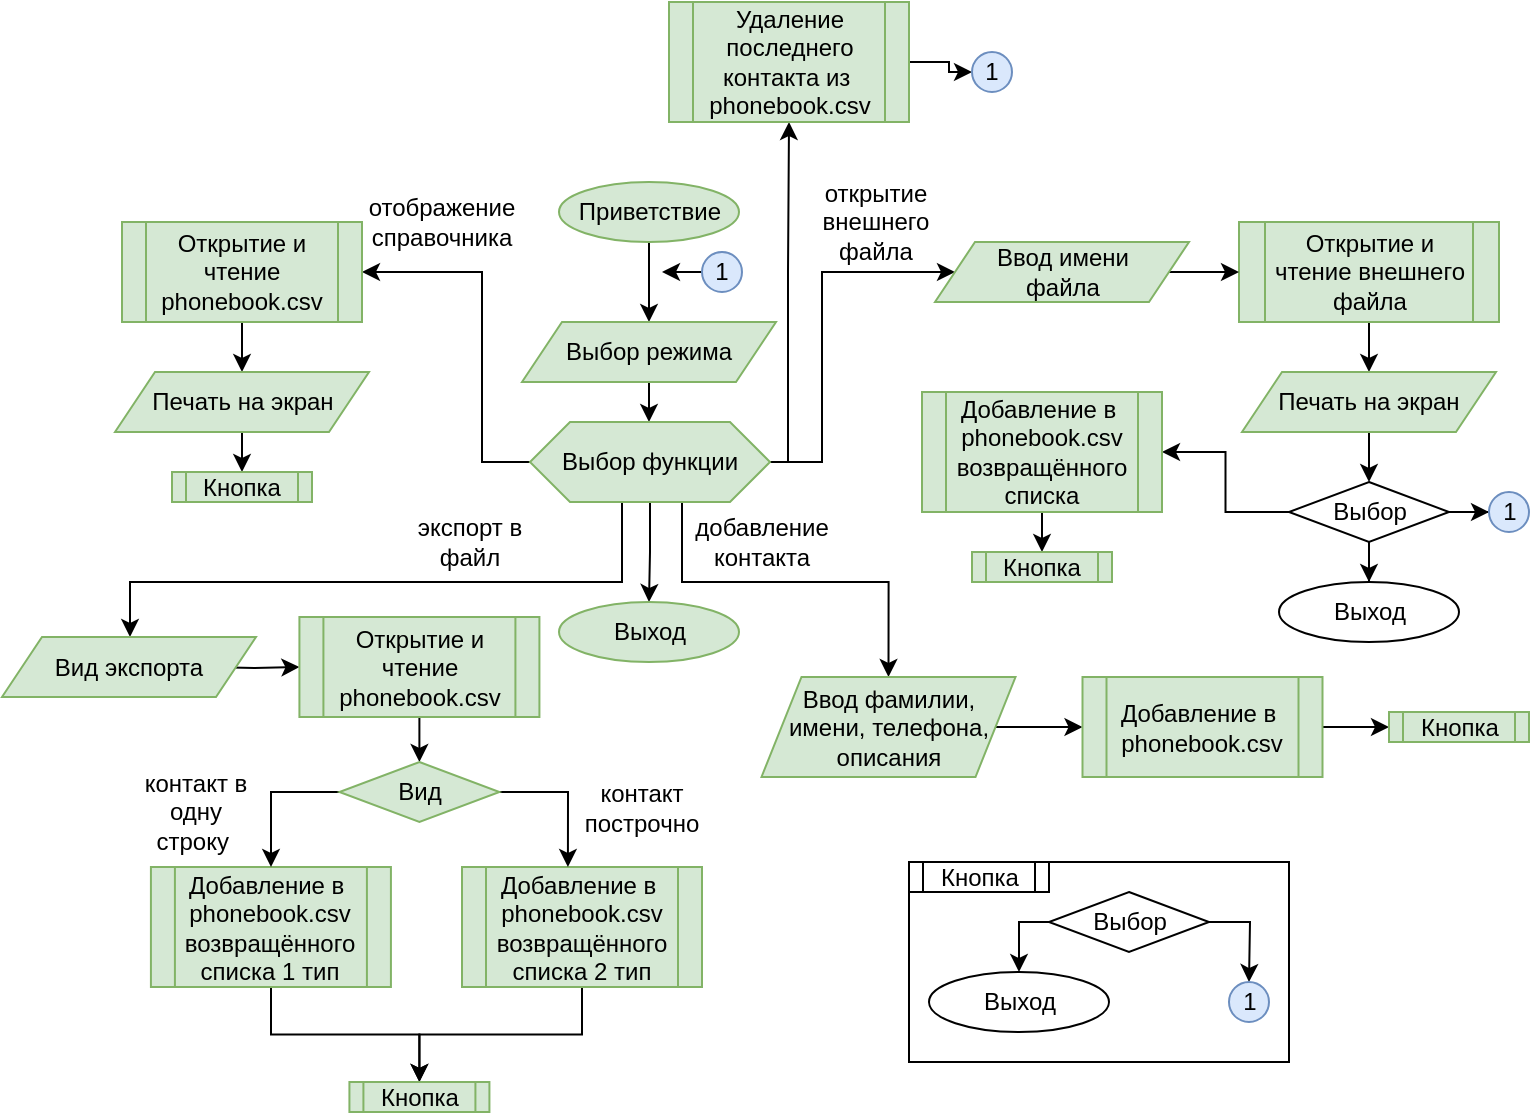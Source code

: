 <mxfile version="20.3.0" type="device"><diagram name="Page-1" id="c7558073-3199-34d8-9f00-42111426c3f3"><mxGraphModel dx="981" dy="1766" grid="1" gridSize="10" guides="1" tooltips="1" connect="1" arrows="1" fold="1" page="1" pageScale="1" pageWidth="826" pageHeight="1169" background="none" math="0" shadow="0"><root><mxCell id="0"/><mxCell id="1" parent="0"/><mxCell id="1jec9Bj1yjBGikBlohXs-190" value="" style="rounded=0;whiteSpace=wrap;html=1;" parent="1" vertex="1"><mxGeometry x="543.5" y="340" width="190" height="100" as="geometry"/></mxCell><mxCell id="1jec9Bj1yjBGikBlohXs-98" value="" style="edgeStyle=orthogonalEdgeStyle;rounded=0;orthogonalLoop=1;jettySize=auto;html=1;" parent="1" source="1jec9Bj1yjBGikBlohXs-96" target="1jec9Bj1yjBGikBlohXs-97" edge="1"><mxGeometry relative="1" as="geometry"/></mxCell><mxCell id="1jec9Bj1yjBGikBlohXs-96" value="Приветствие" style="ellipse;whiteSpace=wrap;html=1;fillColor=#d5e8d4;strokeColor=#82b366;" parent="1" vertex="1"><mxGeometry x="368.5" width="90" height="30" as="geometry"/></mxCell><mxCell id="1jec9Bj1yjBGikBlohXs-100" value="" style="edgeStyle=orthogonalEdgeStyle;rounded=0;orthogonalLoop=1;jettySize=auto;html=1;" parent="1" source="1jec9Bj1yjBGikBlohXs-97" target="1jec9Bj1yjBGikBlohXs-99" edge="1"><mxGeometry relative="1" as="geometry"/></mxCell><mxCell id="1jec9Bj1yjBGikBlohXs-97" value="Выбор режима" style="shape=parallelogram;perimeter=parallelogramPerimeter;whiteSpace=wrap;html=1;fixedSize=1;fillColor=#d5e8d4;strokeColor=#82b366;" parent="1" vertex="1"><mxGeometry x="350" y="70" width="127" height="30" as="geometry"/></mxCell><mxCell id="1jec9Bj1yjBGikBlohXs-102" value="" style="edgeStyle=orthogonalEdgeStyle;rounded=0;orthogonalLoop=1;jettySize=auto;html=1;" parent="1" source="1jec9Bj1yjBGikBlohXs-99" target="1jec9Bj1yjBGikBlohXs-101" edge="1"><mxGeometry relative="1" as="geometry"><Array as="points"><mxPoint x="330" y="140"/><mxPoint x="330" y="45"/></Array></mxGeometry></mxCell><mxCell id="1jec9Bj1yjBGikBlohXs-140" style="edgeStyle=orthogonalEdgeStyle;rounded=0;orthogonalLoop=1;jettySize=auto;html=1;entryX=0;entryY=0.5;entryDx=0;entryDy=0;" parent="1" source="1jec9Bj1yjBGikBlohXs-99" target="1jec9Bj1yjBGikBlohXs-120" edge="1"><mxGeometry relative="1" as="geometry"><Array as="points"><mxPoint x="500" y="140"/><mxPoint x="500" y="45"/></Array></mxGeometry></mxCell><mxCell id="1jec9Bj1yjBGikBlohXs-200" style="edgeStyle=orthogonalEdgeStyle;rounded=0;orthogonalLoop=1;jettySize=auto;html=1;entryX=0.5;entryY=0;entryDx=0;entryDy=0;" parent="1" source="1jec9Bj1yjBGikBlohXs-99" target="1jec9Bj1yjBGikBlohXs-167" edge="1"><mxGeometry relative="1" as="geometry"><Array as="points"><mxPoint x="430" y="200"/><mxPoint x="533" y="200"/></Array></mxGeometry></mxCell><mxCell id="1jec9Bj1yjBGikBlohXs-205" style="edgeStyle=orthogonalEdgeStyle;rounded=0;orthogonalLoop=1;jettySize=auto;html=1;" parent="1" source="1jec9Bj1yjBGikBlohXs-99" target="1jec9Bj1yjBGikBlohXs-194" edge="1"><mxGeometry relative="1" as="geometry"><Array as="points"><mxPoint x="400" y="200"/><mxPoint x="154" y="200"/></Array></mxGeometry></mxCell><mxCell id="yPb8ZNegXpOMg84uKuYD-3" value="" style="edgeStyle=orthogonalEdgeStyle;rounded=0;orthogonalLoop=1;jettySize=auto;html=1;" parent="1" source="1jec9Bj1yjBGikBlohXs-99" target="yPb8ZNegXpOMg84uKuYD-1" edge="1"><mxGeometry relative="1" as="geometry"/></mxCell><mxCell id="K5riD9GFUT5E2cFhUeKS-5" style="edgeStyle=orthogonalEdgeStyle;rounded=0;orthogonalLoop=1;jettySize=auto;html=1;entryX=0.5;entryY=1;entryDx=0;entryDy=0;" edge="1" parent="1" source="1jec9Bj1yjBGikBlohXs-99" target="K5riD9GFUT5E2cFhUeKS-2"><mxGeometry relative="1" as="geometry"><Array as="points"><mxPoint x="483" y="140"/><mxPoint x="483" y="45"/></Array></mxGeometry></mxCell><mxCell id="1jec9Bj1yjBGikBlohXs-99" value="Выбор функции" style="shape=hexagon;perimeter=hexagonPerimeter2;whiteSpace=wrap;html=1;fixedSize=1;fillColor=#d5e8d4;strokeColor=#82b366;" parent="1" vertex="1"><mxGeometry x="354" y="120" width="120" height="40" as="geometry"/></mxCell><mxCell id="1jec9Bj1yjBGikBlohXs-105" value="" style="edgeStyle=orthogonalEdgeStyle;rounded=0;orthogonalLoop=1;jettySize=auto;html=1;" parent="1" source="1jec9Bj1yjBGikBlohXs-101" target="1jec9Bj1yjBGikBlohXs-104" edge="1"><mxGeometry relative="1" as="geometry"/></mxCell><mxCell id="1jec9Bj1yjBGikBlohXs-101" value="Открытие и чтение phonebook.csv" style="shape=process;whiteSpace=wrap;html=1;backgroundOutline=1;fillColor=#d5e8d4;strokeColor=#82b366;" parent="1" vertex="1"><mxGeometry x="150" y="20" width="120" height="50" as="geometry"/></mxCell><mxCell id="1jec9Bj1yjBGikBlohXs-109" value="" style="edgeStyle=orthogonalEdgeStyle;rounded=0;orthogonalLoop=1;jettySize=auto;html=1;" parent="1" source="1jec9Bj1yjBGikBlohXs-104" edge="1"><mxGeometry relative="1" as="geometry"><mxPoint x="210.029" y="145.011" as="targetPoint"/></mxGeometry></mxCell><mxCell id="1jec9Bj1yjBGikBlohXs-104" value="Печать на экран" style="shape=parallelogram;perimeter=parallelogramPerimeter;whiteSpace=wrap;html=1;fixedSize=1;fillColor=#d5e8d4;strokeColor=#82b366;" parent="1" vertex="1"><mxGeometry x="146.5" y="95" width="127" height="30" as="geometry"/></mxCell><mxCell id="1jec9Bj1yjBGikBlohXs-116" value="отображение&lt;br&gt;справочника" style="text;html=1;strokeColor=none;fillColor=none;align=center;verticalAlign=middle;whiteSpace=wrap;rounded=0;" parent="1" vertex="1"><mxGeometry x="280" y="5" width="60" height="30" as="geometry"/></mxCell><mxCell id="1jec9Bj1yjBGikBlohXs-143" value="" style="edgeStyle=orthogonalEdgeStyle;rounded=0;orthogonalLoop=1;jettySize=auto;html=1;" parent="1" source="1jec9Bj1yjBGikBlohXs-118" target="1jec9Bj1yjBGikBlohXs-142" edge="1"><mxGeometry relative="1" as="geometry"/></mxCell><mxCell id="1jec9Bj1yjBGikBlohXs-118" value="Открытие и чтение внешнего файла" style="shape=process;whiteSpace=wrap;html=1;backgroundOutline=1;fillColor=#d5e8d4;strokeColor=#82b366;" parent="1" vertex="1"><mxGeometry x="708.5" y="20" width="130" height="50" as="geometry"/></mxCell><mxCell id="1jec9Bj1yjBGikBlohXs-141" style="edgeStyle=orthogonalEdgeStyle;rounded=0;orthogonalLoop=1;jettySize=auto;html=1;entryX=0;entryY=0.5;entryDx=0;entryDy=0;" parent="1" source="1jec9Bj1yjBGikBlohXs-120" target="1jec9Bj1yjBGikBlohXs-118" edge="1"><mxGeometry relative="1" as="geometry"/></mxCell><mxCell id="1jec9Bj1yjBGikBlohXs-120" value="Ввод имени&lt;br&gt;файла" style="shape=parallelogram;perimeter=parallelogramPerimeter;whiteSpace=wrap;html=1;fixedSize=1;fillColor=#d5e8d4;strokeColor=#82b366;" parent="1" vertex="1"><mxGeometry x="556.5" y="30" width="127" height="30" as="geometry"/></mxCell><mxCell id="1jec9Bj1yjBGikBlohXs-124" value="Выход" style="ellipse;whiteSpace=wrap;html=1;" parent="1" vertex="1"><mxGeometry x="728.5" y="200" width="90" height="30" as="geometry"/></mxCell><mxCell id="1jec9Bj1yjBGikBlohXs-128" value="открытие внешнего&lt;br&gt;файла" style="text;html=1;strokeColor=none;fillColor=none;align=center;verticalAlign=middle;whiteSpace=wrap;rounded=0;" parent="1" vertex="1"><mxGeometry x="496.5" y="5" width="60" height="30" as="geometry"/></mxCell><mxCell id="1jec9Bj1yjBGikBlohXs-150" style="edgeStyle=orthogonalEdgeStyle;rounded=0;orthogonalLoop=1;jettySize=auto;html=1;entryX=0.5;entryY=0;entryDx=0;entryDy=0;" parent="1" source="1jec9Bj1yjBGikBlohXs-142" target="1jec9Bj1yjBGikBlohXs-146" edge="1"><mxGeometry relative="1" as="geometry"/></mxCell><mxCell id="1jec9Bj1yjBGikBlohXs-142" value="Печать на экран" style="shape=parallelogram;perimeter=parallelogramPerimeter;whiteSpace=wrap;html=1;fixedSize=1;fillColor=#d5e8d4;strokeColor=#82b366;" parent="1" vertex="1"><mxGeometry x="710" y="95" width="127" height="30" as="geometry"/></mxCell><mxCell id="1jec9Bj1yjBGikBlohXs-154" style="edgeStyle=orthogonalEdgeStyle;rounded=0;orthogonalLoop=1;jettySize=auto;html=1;entryX=0.5;entryY=0;entryDx=0;entryDy=0;" parent="1" source="1jec9Bj1yjBGikBlohXs-146" target="1jec9Bj1yjBGikBlohXs-124" edge="1"><mxGeometry relative="1" as="geometry"/></mxCell><mxCell id="1jec9Bj1yjBGikBlohXs-155" style="edgeStyle=orthogonalEdgeStyle;rounded=0;orthogonalLoop=1;jettySize=auto;html=1;entryX=0;entryY=0.5;entryDx=0;entryDy=0;" parent="1" source="1jec9Bj1yjBGikBlohXs-146" target="1jec9Bj1yjBGikBlohXs-148" edge="1"><mxGeometry relative="1" as="geometry"/></mxCell><mxCell id="1jec9Bj1yjBGikBlohXs-160" style="edgeStyle=orthogonalEdgeStyle;rounded=0;orthogonalLoop=1;jettySize=auto;html=1;exitX=0;exitY=0.5;exitDx=0;exitDy=0;entryX=1;entryY=0.5;entryDx=0;entryDy=0;" parent="1" source="1jec9Bj1yjBGikBlohXs-146" target="1jec9Bj1yjBGikBlohXs-159" edge="1"><mxGeometry relative="1" as="geometry"/></mxCell><mxCell id="1jec9Bj1yjBGikBlohXs-146" value="Выбор" style="rhombus;whiteSpace=wrap;html=1;" parent="1" vertex="1"><mxGeometry x="733.5" y="150" width="80" height="30" as="geometry"/></mxCell><mxCell id="1jec9Bj1yjBGikBlohXs-148" value="1" style="ellipse;whiteSpace=wrap;html=1;aspect=fixed;fillColor=#dae8fc;strokeColor=#6c8ebf;" parent="1" vertex="1"><mxGeometry x="833.5" y="155" width="20" height="20" as="geometry"/></mxCell><mxCell id="1jec9Bj1yjBGikBlohXs-158" style="edgeStyle=orthogonalEdgeStyle;rounded=0;orthogonalLoop=1;jettySize=auto;html=1;" parent="1" source="1jec9Bj1yjBGikBlohXs-156" edge="1"><mxGeometry relative="1" as="geometry"><mxPoint x="420" y="45" as="targetPoint"/></mxGeometry></mxCell><mxCell id="1jec9Bj1yjBGikBlohXs-156" value="1" style="ellipse;whiteSpace=wrap;html=1;aspect=fixed;fillColor=#dae8fc;strokeColor=#6c8ebf;" parent="1" vertex="1"><mxGeometry x="440" y="35" width="20" height="20" as="geometry"/></mxCell><mxCell id="1jec9Bj1yjBGikBlohXs-166" style="edgeStyle=orthogonalEdgeStyle;rounded=0;orthogonalLoop=1;jettySize=auto;html=1;entryX=0.5;entryY=0;entryDx=0;entryDy=0;" parent="1" source="1jec9Bj1yjBGikBlohXs-159" edge="1"><mxGeometry relative="1" as="geometry"><mxPoint x="610" y="185" as="targetPoint"/></mxGeometry></mxCell><mxCell id="1jec9Bj1yjBGikBlohXs-159" value="Добавление в&amp;nbsp; phonebook.csv возвращённого списка" style="shape=process;whiteSpace=wrap;html=1;backgroundOutline=1;fillColor=#d5e8d4;strokeColor=#82b366;" parent="1" vertex="1"><mxGeometry x="550" y="105" width="120" height="60" as="geometry"/></mxCell><mxCell id="1jec9Bj1yjBGikBlohXs-171" style="edgeStyle=orthogonalEdgeStyle;rounded=0;orthogonalLoop=1;jettySize=auto;html=1;entryX=0;entryY=0.5;entryDx=0;entryDy=0;" parent="1" source="1jec9Bj1yjBGikBlohXs-167" target="1jec9Bj1yjBGikBlohXs-170" edge="1"><mxGeometry relative="1" as="geometry"/></mxCell><mxCell id="1jec9Bj1yjBGikBlohXs-167" value="Ввод фамилии, имени, телефона, описания" style="shape=parallelogram;perimeter=parallelogramPerimeter;whiteSpace=wrap;html=1;fixedSize=1;fillColor=#d5e8d4;strokeColor=#82b366;" parent="1" vertex="1"><mxGeometry x="469.75" y="247.5" width="127" height="50" as="geometry"/></mxCell><mxCell id="1jec9Bj1yjBGikBlohXs-169" value="добавление контакта" style="text;html=1;strokeColor=none;fillColor=none;align=center;verticalAlign=middle;whiteSpace=wrap;rounded=0;" parent="1" vertex="1"><mxGeometry x="440" y="165" width="60" height="30" as="geometry"/></mxCell><mxCell id="1jec9Bj1yjBGikBlohXs-214" style="edgeStyle=orthogonalEdgeStyle;rounded=0;orthogonalLoop=1;jettySize=auto;html=1;entryX=0;entryY=0.5;entryDx=0;entryDy=0;" parent="1" source="1jec9Bj1yjBGikBlohXs-170" target="1jec9Bj1yjBGikBlohXs-192" edge="1"><mxGeometry relative="1" as="geometry"/></mxCell><mxCell id="1jec9Bj1yjBGikBlohXs-170" value="Добавление в&amp;nbsp; phonebook.csv" style="shape=process;whiteSpace=wrap;html=1;backgroundOutline=1;fillColor=#d5e8d4;strokeColor=#82b366;" parent="1" vertex="1"><mxGeometry x="630.25" y="247.5" width="120" height="50" as="geometry"/></mxCell><mxCell id="1jec9Bj1yjBGikBlohXs-180" value="Кнопка" style="shape=process;whiteSpace=wrap;html=1;backgroundOutline=1;fillColor=#d5e8d4;strokeColor=#82b366;" parent="1" vertex="1"><mxGeometry x="175" y="145" width="70" height="15" as="geometry"/></mxCell><mxCell id="1jec9Bj1yjBGikBlohXs-181" value="" style="edgeStyle=orthogonalEdgeStyle;rounded=0;orthogonalLoop=1;jettySize=auto;html=1;" parent="1" source="1jec9Bj1yjBGikBlohXs-183" target="1jec9Bj1yjBGikBlohXs-184" edge="1"><mxGeometry relative="1" as="geometry"><Array as="points"><mxPoint x="598.5" y="370"/></Array></mxGeometry></mxCell><mxCell id="1jec9Bj1yjBGikBlohXs-182" style="edgeStyle=orthogonalEdgeStyle;rounded=0;orthogonalLoop=1;jettySize=auto;html=1;entryX=0.5;entryY=0;entryDx=0;entryDy=0;" parent="1" source="1jec9Bj1yjBGikBlohXs-183" edge="1"><mxGeometry relative="1" as="geometry"><mxPoint x="713.5" y="400" as="targetPoint"/></mxGeometry></mxCell><mxCell id="1jec9Bj1yjBGikBlohXs-183" value="Выбор" style="rhombus;whiteSpace=wrap;html=1;" parent="1" vertex="1"><mxGeometry x="613.5" y="355" width="80" height="30" as="geometry"/></mxCell><mxCell id="1jec9Bj1yjBGikBlohXs-184" value="Выход" style="ellipse;whiteSpace=wrap;html=1;" parent="1" vertex="1"><mxGeometry x="553.5" y="395" width="90" height="30" as="geometry"/></mxCell><mxCell id="1jec9Bj1yjBGikBlohXs-185" value="1" style="ellipse;whiteSpace=wrap;html=1;aspect=fixed;fillColor=#dae8fc;strokeColor=#6c8ebf;" parent="1" vertex="1"><mxGeometry x="703.5" y="400" width="20" height="20" as="geometry"/></mxCell><mxCell id="1jec9Bj1yjBGikBlohXs-187" value="Кнопка" style="shape=process;whiteSpace=wrap;html=1;backgroundOutline=1;" parent="1" vertex="1"><mxGeometry x="543.5" y="340" width="70" height="15" as="geometry"/></mxCell><mxCell id="1jec9Bj1yjBGikBlohXs-191" value="Кнопка" style="shape=process;whiteSpace=wrap;html=1;backgroundOutline=1;fillColor=#d5e8d4;strokeColor=#82b366;" parent="1" vertex="1"><mxGeometry x="575" y="185" width="70" height="15" as="geometry"/></mxCell><mxCell id="1jec9Bj1yjBGikBlohXs-192" value="Кнопка" style="shape=process;whiteSpace=wrap;html=1;backgroundOutline=1;fillColor=#d5e8d4;strokeColor=#82b366;" parent="1" vertex="1"><mxGeometry x="783.5" y="265" width="70" height="15" as="geometry"/></mxCell><mxCell id="1jec9Bj1yjBGikBlohXs-193" value="экспорт в файл" style="text;html=1;strokeColor=none;fillColor=none;align=center;verticalAlign=middle;whiteSpace=wrap;rounded=0;" parent="1" vertex="1"><mxGeometry x="294" y="165" width="60" height="30" as="geometry"/></mxCell><mxCell id="1jec9Bj1yjBGikBlohXs-202" style="edgeStyle=orthogonalEdgeStyle;rounded=0;orthogonalLoop=1;jettySize=auto;html=1;entryX=0;entryY=0.5;entryDx=0;entryDy=0;" parent="1" target="1jec9Bj1yjBGikBlohXs-196" edge="1"><mxGeometry relative="1" as="geometry"><mxPoint x="235.71" y="242.5" as="targetPoint"/><mxPoint x="192.72" y="242.486" as="sourcePoint"/></mxGeometry></mxCell><mxCell id="1jec9Bj1yjBGikBlohXs-194" value="Вид экспорта" style="shape=parallelogram;perimeter=parallelogramPerimeter;whiteSpace=wrap;html=1;fixedSize=1;fillColor=#d5e8d4;strokeColor=#82b366;" parent="1" vertex="1"><mxGeometry x="90" y="227.5" width="127" height="30" as="geometry"/></mxCell><mxCell id="1jec9Bj1yjBGikBlohXs-208" style="edgeStyle=orthogonalEdgeStyle;rounded=0;orthogonalLoop=1;jettySize=auto;html=1;entryX=0.5;entryY=0;entryDx=0;entryDy=0;" parent="1" source="1jec9Bj1yjBGikBlohXs-196" target="1jec9Bj1yjBGikBlohXs-207" edge="1"><mxGeometry relative="1" as="geometry"/></mxCell><mxCell id="1jec9Bj1yjBGikBlohXs-196" value="Открытие и чтение phonebook.csv" style="shape=process;whiteSpace=wrap;html=1;backgroundOutline=1;fillColor=#d5e8d4;strokeColor=#82b366;" parent="1" vertex="1"><mxGeometry x="238.71" y="217.5" width="120" height="50" as="geometry"/></mxCell><mxCell id="1jec9Bj1yjBGikBlohXs-212" style="edgeStyle=orthogonalEdgeStyle;rounded=0;orthogonalLoop=1;jettySize=auto;html=1;entryX=0.5;entryY=0;entryDx=0;entryDy=0;" parent="1" source="1jec9Bj1yjBGikBlohXs-203" target="1jec9Bj1yjBGikBlohXs-211" edge="1"><mxGeometry relative="1" as="geometry"/></mxCell><mxCell id="1jec9Bj1yjBGikBlohXs-203" value="Добавление в&amp;nbsp; phonebook.csv возвращённого списка 1 тип" style="shape=process;whiteSpace=wrap;html=1;backgroundOutline=1;fillColor=#d5e8d4;strokeColor=#82b366;" parent="1" vertex="1"><mxGeometry x="164.46" y="342.5" width="120" height="60" as="geometry"/></mxCell><mxCell id="yPb8ZNegXpOMg84uKuYD-2" style="edgeStyle=orthogonalEdgeStyle;rounded=0;orthogonalLoop=1;jettySize=auto;html=1;entryX=0.5;entryY=0;entryDx=0;entryDy=0;" parent="1" source="1jec9Bj1yjBGikBlohXs-204" target="1jec9Bj1yjBGikBlohXs-211" edge="1"><mxGeometry relative="1" as="geometry"/></mxCell><mxCell id="1jec9Bj1yjBGikBlohXs-204" value="Добавление в&amp;nbsp; phonebook.csv возвращённого списка 2 тип" style="shape=process;whiteSpace=wrap;html=1;backgroundOutline=1;fillColor=#d5e8d4;strokeColor=#82b366;" parent="1" vertex="1"><mxGeometry x="320" y="342.5" width="120" height="60" as="geometry"/></mxCell><mxCell id="1jec9Bj1yjBGikBlohXs-209" style="edgeStyle=orthogonalEdgeStyle;rounded=0;orthogonalLoop=1;jettySize=auto;html=1;entryX=0.5;entryY=0;entryDx=0;entryDy=0;" parent="1" source="1jec9Bj1yjBGikBlohXs-207" edge="1"><mxGeometry relative="1" as="geometry"><Array as="points"><mxPoint x="372.71" y="305"/></Array><mxPoint x="372.96" y="342.5" as="targetPoint"/></mxGeometry></mxCell><mxCell id="1jec9Bj1yjBGikBlohXs-210" style="edgeStyle=orthogonalEdgeStyle;rounded=0;orthogonalLoop=1;jettySize=auto;html=1;exitX=0;exitY=0.5;exitDx=0;exitDy=0;" parent="1" source="1jec9Bj1yjBGikBlohXs-207" target="1jec9Bj1yjBGikBlohXs-203" edge="1"><mxGeometry relative="1" as="geometry"/></mxCell><mxCell id="1jec9Bj1yjBGikBlohXs-207" value="Вид" style="rhombus;whiteSpace=wrap;html=1;fillColor=#d5e8d4;strokeColor=#82b366;" parent="1" vertex="1"><mxGeometry x="258.71" y="290" width="80" height="30" as="geometry"/></mxCell><mxCell id="1jec9Bj1yjBGikBlohXs-211" value="Кнопка" style="shape=process;whiteSpace=wrap;html=1;backgroundOutline=1;fillColor=#d5e8d4;strokeColor=#82b366;" parent="1" vertex="1"><mxGeometry x="263.71" y="450" width="70" height="15" as="geometry"/></mxCell><mxCell id="yPb8ZNegXpOMg84uKuYD-1" value="Выход" style="ellipse;whiteSpace=wrap;html=1;fillColor=#d5e8d4;strokeColor=#82b366;" parent="1" vertex="1"><mxGeometry x="368.5" y="210" width="90" height="30" as="geometry"/></mxCell><mxCell id="yPb8ZNegXpOMg84uKuYD-4" value="контакт в одну строку&amp;nbsp;" style="text;html=1;strokeColor=none;fillColor=none;align=center;verticalAlign=middle;whiteSpace=wrap;rounded=0;" parent="1" vertex="1"><mxGeometry x="157.0" y="300" width="60" height="30" as="geometry"/></mxCell><mxCell id="yPb8ZNegXpOMg84uKuYD-5" value="контакт построчно" style="text;html=1;strokeColor=none;fillColor=none;align=center;verticalAlign=middle;whiteSpace=wrap;rounded=0;" parent="1" vertex="1"><mxGeometry x="380" y="297.5" width="60" height="30" as="geometry"/></mxCell><mxCell id="K5riD9GFUT5E2cFhUeKS-4" value="" style="edgeStyle=orthogonalEdgeStyle;rounded=0;orthogonalLoop=1;jettySize=auto;html=1;" edge="1" parent="1" source="K5riD9GFUT5E2cFhUeKS-2" target="K5riD9GFUT5E2cFhUeKS-3"><mxGeometry relative="1" as="geometry"/></mxCell><mxCell id="K5riD9GFUT5E2cFhUeKS-2" value="Удаление последнего контакта из&amp;nbsp; phonebook.csv" style="shape=process;whiteSpace=wrap;html=1;backgroundOutline=1;fillColor=#d5e8d4;strokeColor=#82b366;" vertex="1" parent="1"><mxGeometry x="423.5" y="-90" width="120" height="60" as="geometry"/></mxCell><mxCell id="K5riD9GFUT5E2cFhUeKS-3" value="1" style="ellipse;whiteSpace=wrap;html=1;aspect=fixed;fillColor=#dae8fc;strokeColor=#6c8ebf;" vertex="1" parent="1"><mxGeometry x="575" y="-65" width="20" height="20" as="geometry"/></mxCell></root></mxGraphModel></diagram></mxfile>